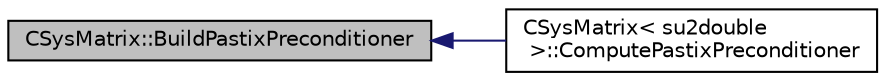 digraph "CSysMatrix::BuildPastixPreconditioner"
{
  edge [fontname="Helvetica",fontsize="10",labelfontname="Helvetica",labelfontsize="10"];
  node [fontname="Helvetica",fontsize="10",shape=record];
  rankdir="LR";
  Node243 [label="CSysMatrix::BuildPastixPreconditioner",height=0.2,width=0.4,color="black", fillcolor="grey75", style="filled", fontcolor="black"];
  Node243 -> Node244 [dir="back",color="midnightblue",fontsize="10",style="solid",fontname="Helvetica"];
  Node244 [label="CSysMatrix\< su2double\l \>::ComputePastixPreconditioner",height=0.2,width=0.4,color="black", fillcolor="white", style="filled",URL="$class_c_sys_matrix.html#a592fa817045b97a9e36c0743fb4a4e83",tooltip="Apply the PaStiX factorization to CSysVec. "];
}
